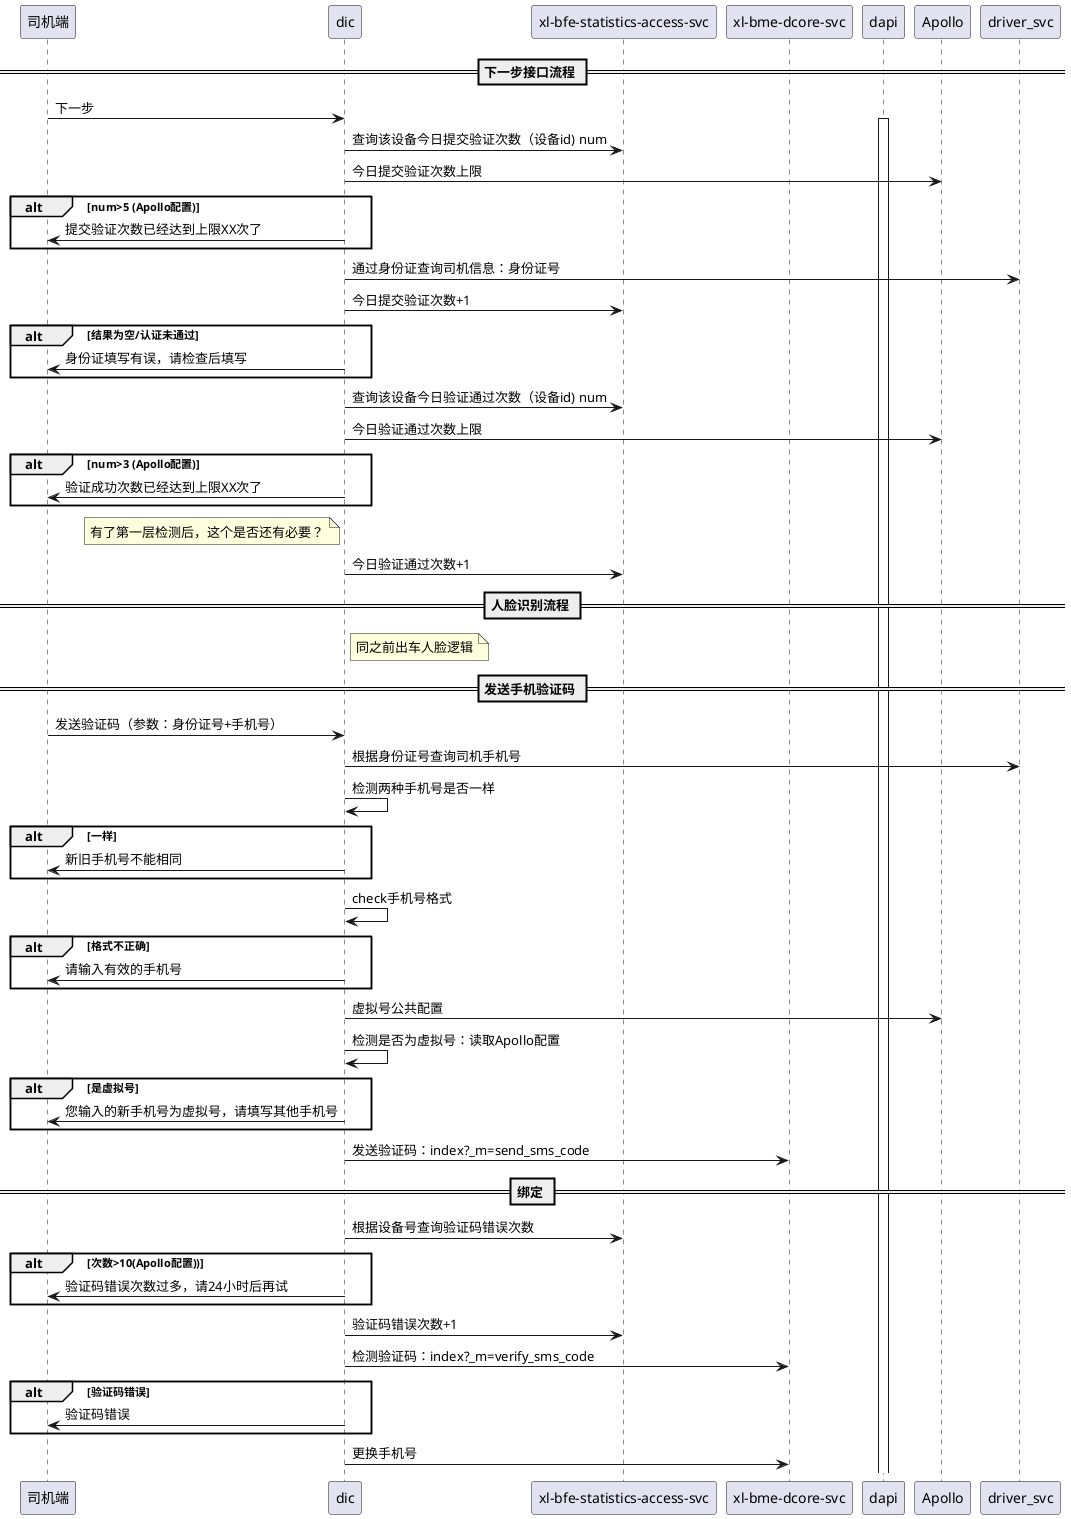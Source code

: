 @startuml


participant Actor as "司机端"
participant dic
participant statistics as "xl-bfe-statistics-access-svc"
participant dcore as "xl-bme-dcore-svc"
== 下一步接口流程 ==
Actor -> dic : 下一步
activate dapi

dic -> statistics: 查询该设备今日提交验证次数（设备id) num
dic -> Apollo: 今日提交验证次数上限
alt num>5 (Apollo配置)
dic -> Actor: 提交验证次数已经达到上限XX次了
end

dic -> driver_svc: 通过身份证查询司机信息：身份证号

dic -> statistics: 今日提交验证次数+1

alt 结果为空/认证未通过
dic -> Actor: 身份证填写有误，请检查后填写
end

dic -> statistics: 查询该设备今日验证通过次数（设备id) num
dic -> Apollo: 今日验证通过次数上限
alt num>3 (Apollo配置)
dic -> Actor: 验证成功次数已经达到上限XX次了
end
note left of dic
有了第一层检测后，这个是否还有必要？
end note

dic -> statistics: 今日验证通过次数+1

== 人脸识别流程 ==
note right of dic
同之前出车人脸逻辑
end note

== 发送手机验证码 ==
Actor -> dic : 发送验证码（参数：身份证号+手机号）
dic -> driver_svc: 根据身份证号查询司机手机号
dic -> dic : 检测两种手机号是否一样
alt 一样
dic -> Actor: 新旧手机号不能相同
end

dic -> dic : check手机号格式
alt 格式不正确
dic -> Actor: 请输入有效的手机号
end
dic -> Apollo: 虚拟号公共配置
dic -> dic: 检测是否为虚拟号：读取Apollo配置
alt 是虚拟号
dic -> Actor: 您输入的新手机号为虚拟号，请填写其他手机号
end

dic->dcore: 发送验证码：index?_m=send_sms_code


== 绑定 ==
dic -> statistics : 根据设备号查询验证码错误次数
alt 次数>10(Apollo配置))
dic -> Actor: 验证码错误次数过多，请24小时后再试
end
dic -> statistics: 验证码错误次数+1
dic -> dcore: 检测验证码：index?_m=verify_sms_code
alt 验证码错误
dic -> Actor: 验证码错误
end
dic -> dcore: 更换手机号

@enduml